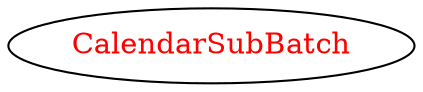 digraph dependencyGraph {
 concentrate=true;
 ranksep="2.0";
 rankdir="LR"; 
 splines="ortho";
"CalendarSubBatch" [fontcolor="red"];
}